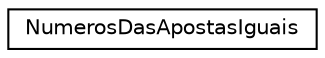 digraph "Graphical Class Hierarchy"
{
 // LATEX_PDF_SIZE
  edge [fontname="Helvetica",fontsize="10",labelfontname="Helvetica",labelfontsize="10"];
  node [fontname="Helvetica",fontsize="10",shape=record];
  rankdir="LR";
  Node0 [label="NumerosDasApostasIguais",height=0.2,width=0.4,color="black", fillcolor="white", style="filled",URL="$structNumerosDasApostasIguais.html",tooltip="Estrutura para representar um erro de números iguais em apostas distintas."];
}
